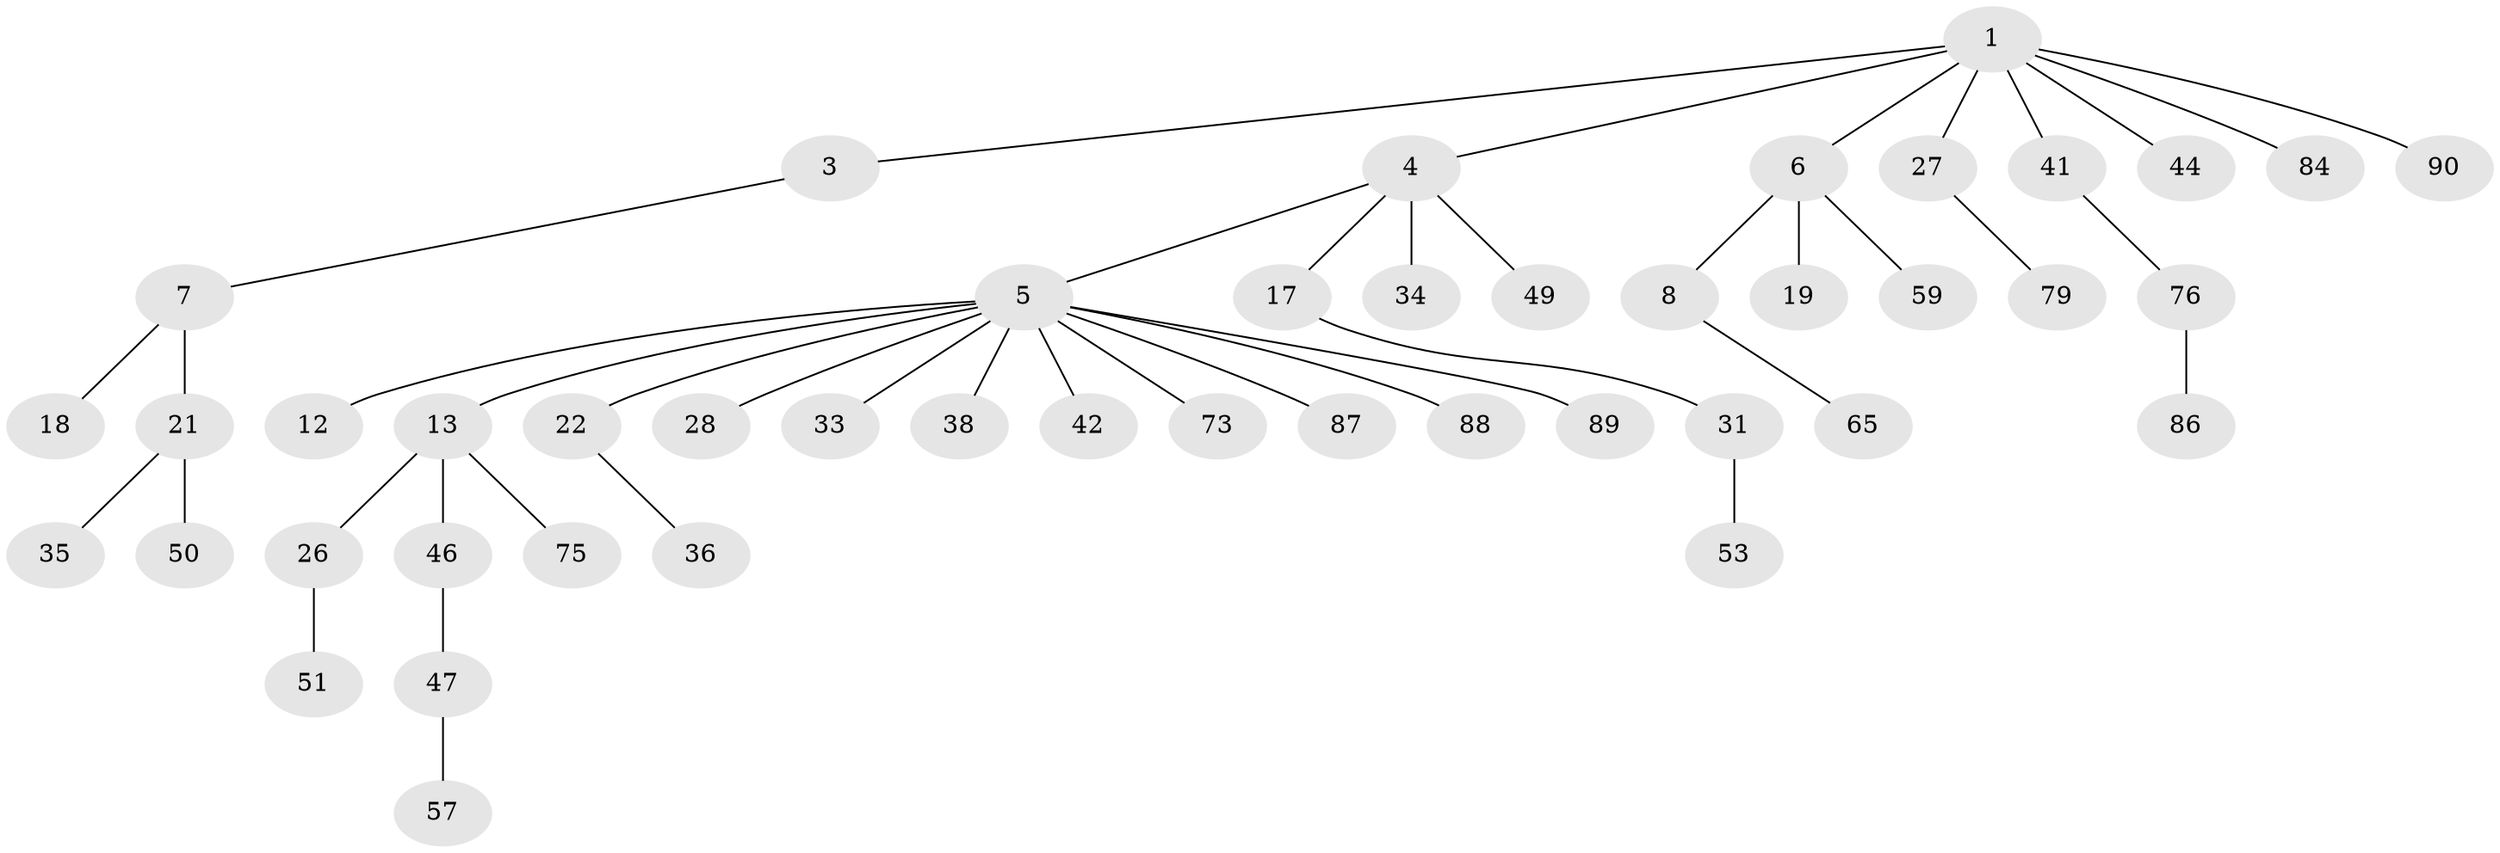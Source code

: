 // original degree distribution, {3: 0.15555555555555556, 5: 0.05555555555555555, 2: 0.2222222222222222, 4: 0.05555555555555555, 1: 0.5, 6: 0.011111111111111112}
// Generated by graph-tools (version 1.1) at 2025/15/03/09/25 04:15:28]
// undirected, 45 vertices, 44 edges
graph export_dot {
graph [start="1"]
  node [color=gray90,style=filled];
  1 [super="+2+11"];
  3;
  4;
  5 [super="+83+9+10"];
  6 [super="+55"];
  7;
  8 [super="+20"];
  12;
  13 [super="+16+63+48+40"];
  17 [super="+23"];
  18;
  19;
  21 [super="+25+80"];
  22 [super="+30"];
  26 [super="+32+82"];
  27 [super="+66"];
  28 [super="+81+64"];
  31;
  33;
  34;
  35;
  36 [super="+70"];
  38 [super="+45+39"];
  41;
  42;
  44;
  46 [super="+54+71"];
  47 [super="+52+77+62"];
  49 [super="+60"];
  50;
  51;
  53;
  57;
  59;
  65;
  73;
  75;
  76;
  79;
  84;
  86;
  87;
  88;
  89;
  90;
  1 -- 6;
  1 -- 3;
  1 -- 4;
  1 -- 90;
  1 -- 27;
  1 -- 84;
  1 -- 44;
  1 -- 41;
  3 -- 7;
  4 -- 5;
  4 -- 17;
  4 -- 34;
  4 -- 49;
  5 -- 13;
  5 -- 73;
  5 -- 28;
  5 -- 12;
  5 -- 33;
  5 -- 38;
  5 -- 42;
  5 -- 22;
  5 -- 87;
  5 -- 88;
  5 -- 89;
  6 -- 8;
  6 -- 19;
  6 -- 59;
  7 -- 18;
  7 -- 21;
  8 -- 65;
  13 -- 26;
  13 -- 75;
  13 -- 46;
  17 -- 31;
  21 -- 50;
  21 -- 35;
  22 -- 36;
  26 -- 51;
  27 -- 79;
  31 -- 53;
  41 -- 76;
  46 -- 47;
  47 -- 57;
  76 -- 86;
}
